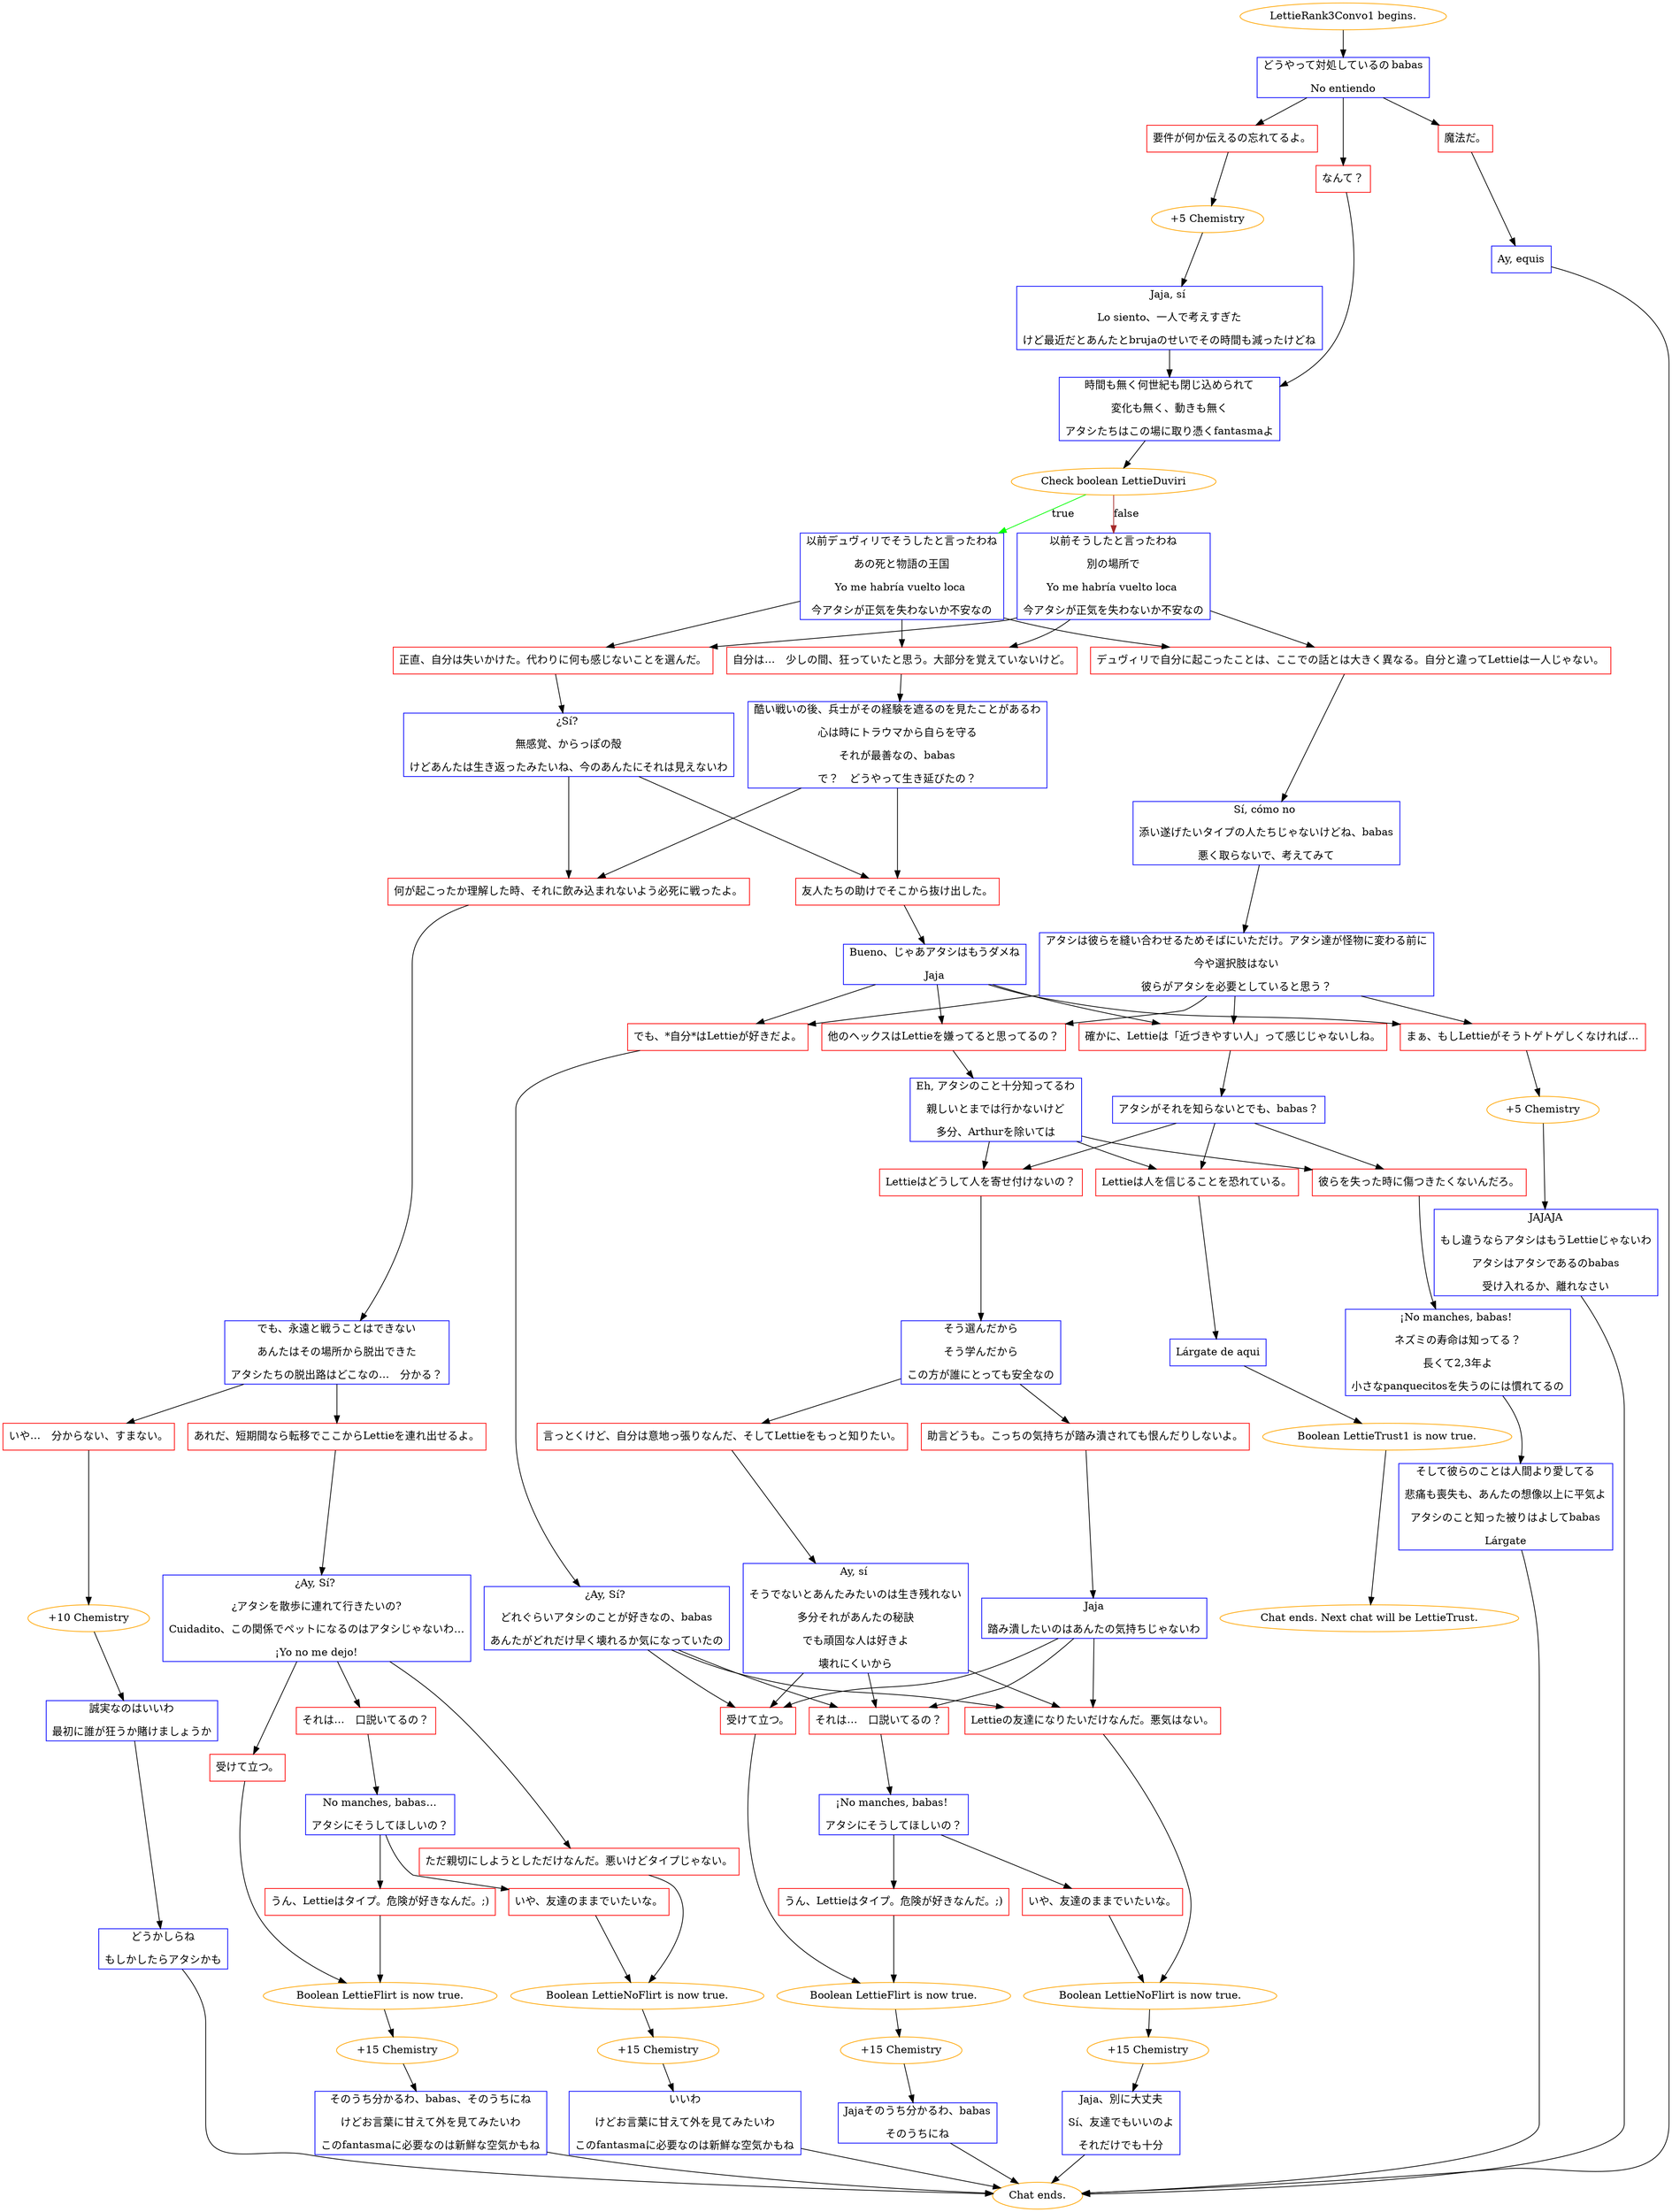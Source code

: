 digraph {
	"LettieRank3Convo1 begins." [color=orange];
		"LettieRank3Convo1 begins." -> j3753221009;
	j3753221009 [label="どうやって対処しているの babas
No entiendo",shape=box,color=blue];
		j3753221009 -> j3373548515;
		j3753221009 -> j3347215638;
		j3753221009 -> j3348609539;
	j3373548515 [label="要件が何か伝えるの忘れてるよ。",shape=box,color=red];
		j3373548515 -> j4124402211;
	j3347215638 [label="なんて？",shape=box,color=red];
		j3347215638 -> j1276615859;
	j3348609539 [label="魔法だ。",shape=box,color=red];
		j3348609539 -> j1759475013;
	j4124402211 [label="+5 Chemistry",color=orange];
		j4124402211 -> j2401732252;
	j1276615859 [label="時間も無く何世紀も閉じ込められて
変化も無く、動きも無く
アタシたちはこの場に取り憑くfantasmaよ",shape=box,color=blue];
		j1276615859 -> j2631015866;
	j1759475013 [label="Ay, equis",shape=box,color=blue];
		j1759475013 -> "Chat ends.";
	j2401732252 [label="Jaja, sí 
Lo siento、一人で考えすぎた
けど最近だとあんたとbrujaのせいでその時間も減ったけどね",shape=box,color=blue];
		j2401732252 -> j1276615859;
	j2631015866 [label="Check boolean LettieDuviri",color=orange];
		j2631015866 -> j4129316706 [label=true,color=green];
		j2631015866 -> j2280516617 [label=false,color=brown];
	"Chat ends." [color=orange];
	j4129316706 [label="以前デュヴィリでそうしたと言ったわね
あの死と物語の王国
Yo me habría vuelto loca 
今アタシが正気を失わないか不安なの",shape=box,color=blue];
		j4129316706 -> j2998136305;
		j4129316706 -> j439623244;
		j4129316706 -> j2426157628;
	j2280516617 [label="以前そうしたと言ったわね
別の場所で
Yo me habría vuelto loca 
今アタシが正気を失わないか不安なの",shape=box,color=blue];
		j2280516617 -> j2426157628;
		j2280516617 -> j439623244;
		j2280516617 -> j2998136305;
	j2998136305 [label="正直、自分は失いかけた。代わりに何も感じないことを選んだ。",shape=box,color=red];
		j2998136305 -> j2693078985;
	j439623244 [label="自分は…　少しの間、狂っていたと思う。大部分を覚えていないけど。",shape=box,color=red];
		j439623244 -> j3621890716;
	j2426157628 [label="デュヴィリで自分に起こったことは、ここでの話とは大きく異なる。自分と違ってLettieは一人じゃない。",shape=box,color=red];
		j2426157628 -> j4095105539;
	j2693078985 [label="¿Sí? 
無感覚、からっぽの殻
けどあんたは生き返ったみたいね、今のあんたにそれは見えないわ",shape=box,color=blue];
		j2693078985 -> j1457751993;
		j2693078985 -> j2729645003;
	j3621890716 [label="酷い戦いの後、兵士がその経験を遮るのを見たことがあるわ
心は時にトラウマから自らを守る
それが最善なの、babas
で？　どうやって生き延びたの？",shape=box,color=blue];
		j3621890716 -> j1457751993;
		j3621890716 -> j2729645003;
	j4095105539 [label="Sí, cómo no 
添い遂げたいタイプの人たちじゃないけどね、babas
悪く取らないで、考えてみて",shape=box,color=blue];
		j4095105539 -> j986762009;
	j1457751993 [label="何が起こったか理解した時、それに飲み込まれないよう必死に戦ったよ。",shape=box,color=red];
		j1457751993 -> j2373306063;
	j2729645003 [label="友人たちの助けでそこから抜け出した。",shape=box,color=red];
		j2729645003 -> j2934332585;
	j986762009 [label="アタシは彼らを縫い合わせるためそばにいただけ。アタシ達が怪物に変わる前に
今や選択肢はない
彼らがアタシを必要としていると思う？",shape=box,color=blue];
		j986762009 -> j4270189449;
		j986762009 -> j3652259068;
		j986762009 -> j164001102;
		j986762009 -> j4185605927;
	j2373306063 [label="でも、永遠と戦うことはできない
あんたはその場所から脱出できた
アタシたちの脱出路はどこなの…　分かる？",shape=box,color=blue];
		j2373306063 -> j413901311;
		j2373306063 -> j600804815;
	j2934332585 [label="Bueno、じゃあアタシはもうダメね
Jaja",shape=box,color=blue];
		j2934332585 -> j4270189449;
		j2934332585 -> j3652259068;
		j2934332585 -> j164001102;
		j2934332585 -> j4185605927;
	j4270189449 [label="でも、*自分*はLettieが好きだよ。",shape=box,color=red];
		j4270189449 -> j2982298534;
	j3652259068 [label="他のヘックスはLettieを嫌ってると思ってるの？",shape=box,color=red];
		j3652259068 -> j3703722154;
	j164001102 [label="確かに、Lettieは「近づきやすい人」って感じじゃないしね。",shape=box,color=red];
		j164001102 -> j2657327140;
	j4185605927 [label="まぁ、もしLettieがそうトゲトゲしくなければ…",shape=box,color=red];
		j4185605927 -> j3779464315;
	j413901311 [label="いや…　分からない、すまない。",shape=box,color=red];
		j413901311 -> j1135671337;
	j600804815 [label="あれだ、短期間なら転移でここからLettieを連れ出せるよ。",shape=box,color=red];
		j600804815 -> j4138978439;
	j2982298534 [label="¿Ay, Sí? 
どれぐらいアタシのことが好きなの、babas
あんたがどれだけ早く壊れるか気になっていたの",shape=box,color=blue];
		j2982298534 -> j878307422;
		j2982298534 -> j2275461228;
		j2982298534 -> j4222983176;
	j3703722154 [label="Eh, アタシのこと十分知ってるわ
親しいとまでは行かないけど
多分、Arthurを除いては",shape=box,color=blue];
		j3703722154 -> j416717846;
		j3703722154 -> j4022455837;
		j3703722154 -> j92486185;
	j2657327140 [label="アタシがそれを知らないとでも、babas？",shape=box,color=blue];
		j2657327140 -> j416717846;
		j2657327140 -> j4022455837;
		j2657327140 -> j92486185;
	j3779464315 [label="+5 Chemistry",color=orange];
		j3779464315 -> j2969044747;
	j1135671337 [label="+10 Chemistry",color=orange];
		j1135671337 -> j311138042;
	j4138978439 [label="¿Ay, Sí? 
¿アタシを散歩に連れて行きたいの?
Cuidadito、この関係でペットになるのはアタシじゃないわ…
¡Yo no me dejo!",shape=box,color=blue];
		j4138978439 -> j4075747694;
		j4138978439 -> j3349164369;
		j4138978439 -> j3491004441;
	j878307422 [label="受けて立つ。",shape=box,color=red];
		j878307422 -> j2037991702;
	j2275461228 [label="それは…　口説いてるの？",shape=box,color=red];
		j2275461228 -> j1251628797;
	j4222983176 [label="Lettieの友達になりたいだけなんだ。悪気はない。",shape=box,color=red];
		j4222983176 -> j115436285;
	j416717846 [label="Lettieはどうして人を寄せ付けないの？",shape=box,color=red];
		j416717846 -> j140124597;
	j4022455837 [label="Lettieは人を信じることを恐れている。",shape=box,color=red];
		j4022455837 -> j2579135998;
	j92486185 [label="彼らを失った時に傷つきたくないんだろ。",shape=box,color=red];
		j92486185 -> j3494394390;
	j2969044747 [label="JAJAJA
もし違うならアタシはもうLettieじゃないわ
アタシはアタシであるのbabas
受け入れるか、離れなさい",shape=box,color=blue];
		j2969044747 -> "Chat ends.";
	j311138042 [label="誠実なのはいいわ
最初に誰が狂うか賭けましょうか",shape=box,color=blue];
		j311138042 -> j2039309038;
	j4075747694 [label="受けて立つ。",shape=box,color=red];
		j4075747694 -> j3150321622;
	j3349164369 [label="それは…　口説いてるの？",shape=box,color=red];
		j3349164369 -> j83111360;
	j3491004441 [label="ただ親切にしようとしただけなんだ。悪いけどタイプじゃない。",shape=box,color=red];
		j3491004441 -> j155689174;
	j2037991702 [label="Boolean LettieFlirt is now true.",color=orange];
		j2037991702 -> j476883287;
	j1251628797 [label="¡No manches, babas! 
アタシにそうしてほしいの？",shape=box,color=blue];
		j1251628797 -> j3543831905;
		j1251628797 -> j817921596;
	j115436285 [label="Boolean LettieNoFlirt is now true.",color=orange];
		j115436285 -> j3384734678;
	j140124597 [label="そう選んだから
そう学んだから
この方が誰にとっても安全なの",shape=box,color=blue];
		j140124597 -> j3964624193;
		j140124597 -> j3755916294;
	j2579135998 [label="Lárgate de aqui",shape=box,color=blue];
		j2579135998 -> j971190109;
	j3494394390 [label="¡No manches, babas! 
ネズミの寿命は知ってる？
長くて2,3年よ
小さなpanquecitosを失うのには慣れてるの",shape=box,color=blue];
		j3494394390 -> j4038900116;
	j2039309038 [label="どうかしらね
もしかしたらアタシかも",shape=box,color=blue];
		j2039309038 -> "Chat ends.";
	j3150321622 [label="Boolean LettieFlirt is now true.",color=orange];
		j3150321622 -> j3350422929;
	j83111360 [label="No manches, babas…
アタシにそうしてほしいの？",shape=box,color=blue];
		j83111360 -> j2111611860;
		j83111360 -> j3523448745;
	j155689174 [label="Boolean LettieNoFlirt is now true.",color=orange];
		j155689174 -> j212239727;
	j476883287 [label="+15 Chemistry",color=orange];
		j476883287 -> j481657129;
	j3543831905 [label="うん、Lettieはタイプ。危険が好きなんだ。;)",shape=box,color=red];
		j3543831905 -> j2037991702;
	j817921596 [label="いや、友達のままでいたいな。",shape=box,color=red];
		j817921596 -> j115436285;
	j3384734678 [label="+15 Chemistry",color=orange];
		j3384734678 -> j718496058;
	j3964624193 [label="言っとくけど、自分は意地っ張りなんだ、そしてLettieをもっと知りたい。",shape=box,color=red];
		j3964624193 -> j1575898287;
	j3755916294 [label="助言どうも。こっちの気持ちが踏み潰されても恨んだりしないよ。",shape=box,color=red];
		j3755916294 -> j2583324651;
	j971190109 [label="Boolean LettieTrust1 is now true.",color=orange];
		j971190109 -> "Chat ends. Next chat will be LettieTrust.";
	j4038900116 [label="そして彼らのことは人間より愛してる
悲痛も喪失も、あんたの想像以上に平気よ
アタシのこと知った被りはよしてbabas
Lárgate",shape=box,color=blue];
		j4038900116 -> "Chat ends.";
	j3350422929 [label="+15 Chemistry",color=orange];
		j3350422929 -> j1131211033;
	j2111611860 [label="うん、Lettieはタイプ。危険が好きなんだ。;)",shape=box,color=red];
		j2111611860 -> j3150321622;
	j3523448745 [label="いや、友達のままでいたいな。",shape=box,color=red];
		j3523448745 -> j155689174;
	j212239727 [label="+15 Chemistry",color=orange];
		j212239727 -> j2481766995;
	j481657129 [label="Jajaそのうち分かるわ、babas
そのうちにね",shape=box,color=blue];
		j481657129 -> "Chat ends.";
	j718496058 [label="Jaja、別に大丈夫
Sí、友達でもいいのよ
それだけでも十分",shape=box,color=blue];
		j718496058 -> "Chat ends.";
	j1575898287 [label="Ay, sí 
そうでないとあんたみたいのは生き残れない
多分それがあんたの秘訣
でも頑固な人は好きよ
壊れにくいから",shape=box,color=blue];
		j1575898287 -> j878307422;
		j1575898287 -> j2275461228;
		j1575898287 -> j4222983176;
	j2583324651 [label="Jaja
踏み潰したいのはあんたの気持ちじゃないわ",shape=box,color=blue];
		j2583324651 -> j878307422;
		j2583324651 -> j2275461228;
		j2583324651 -> j4222983176;
	"Chat ends. Next chat will be LettieTrust." [color=orange];
	j1131211033 [label="そのうち分かるわ、babas、そのうちにね
けどお言葉に甘えて外を見てみたいわ
このfantasmaに必要なのは新鮮な空気かもね",shape=box,color=blue];
		j1131211033 -> "Chat ends.";
	j2481766995 [label="いいわ
けどお言葉に甘えて外を見てみたいわ
このfantasmaに必要なのは新鮮な空気かもね",shape=box,color=blue];
		j2481766995 -> "Chat ends.";
}